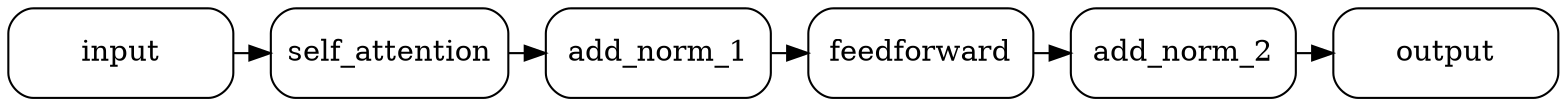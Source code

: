 digraph transformer_block {
    rankdir=TB;
    node [shape=box, style=rounded, width=1.5, height=0.6];
    
    subgraph input {
        label = "Input";
        input;
    }
    
    subgraph multihead_attention {
        label = "Multi-Head\nSelf-Attention";
        self_attention;
    }
    
    subgraph add_norm_1 {
        label = "Add & Layer\nNormalization";
        add_norm_1;
    }
    
    subgraph feedforward {
        label = "Feedforward\nNeural Network";
        feedforward;
    }
    
    subgraph add_norm_2 {
        label = "Add & Layer\nNormalization";
        add_norm_2;
    }
    
    subgraph output {
        label = "Output";
        output;
    }
    
    input -> self_attention;
    self_attention -> add_norm_1;
    add_norm_1 -> feedforward;
    feedforward -> add_norm_2;
    add_norm_2 -> output;
    
    {rank=same; input; self_attention; add_norm_1; feedforward; add_norm_2; output;}
}
